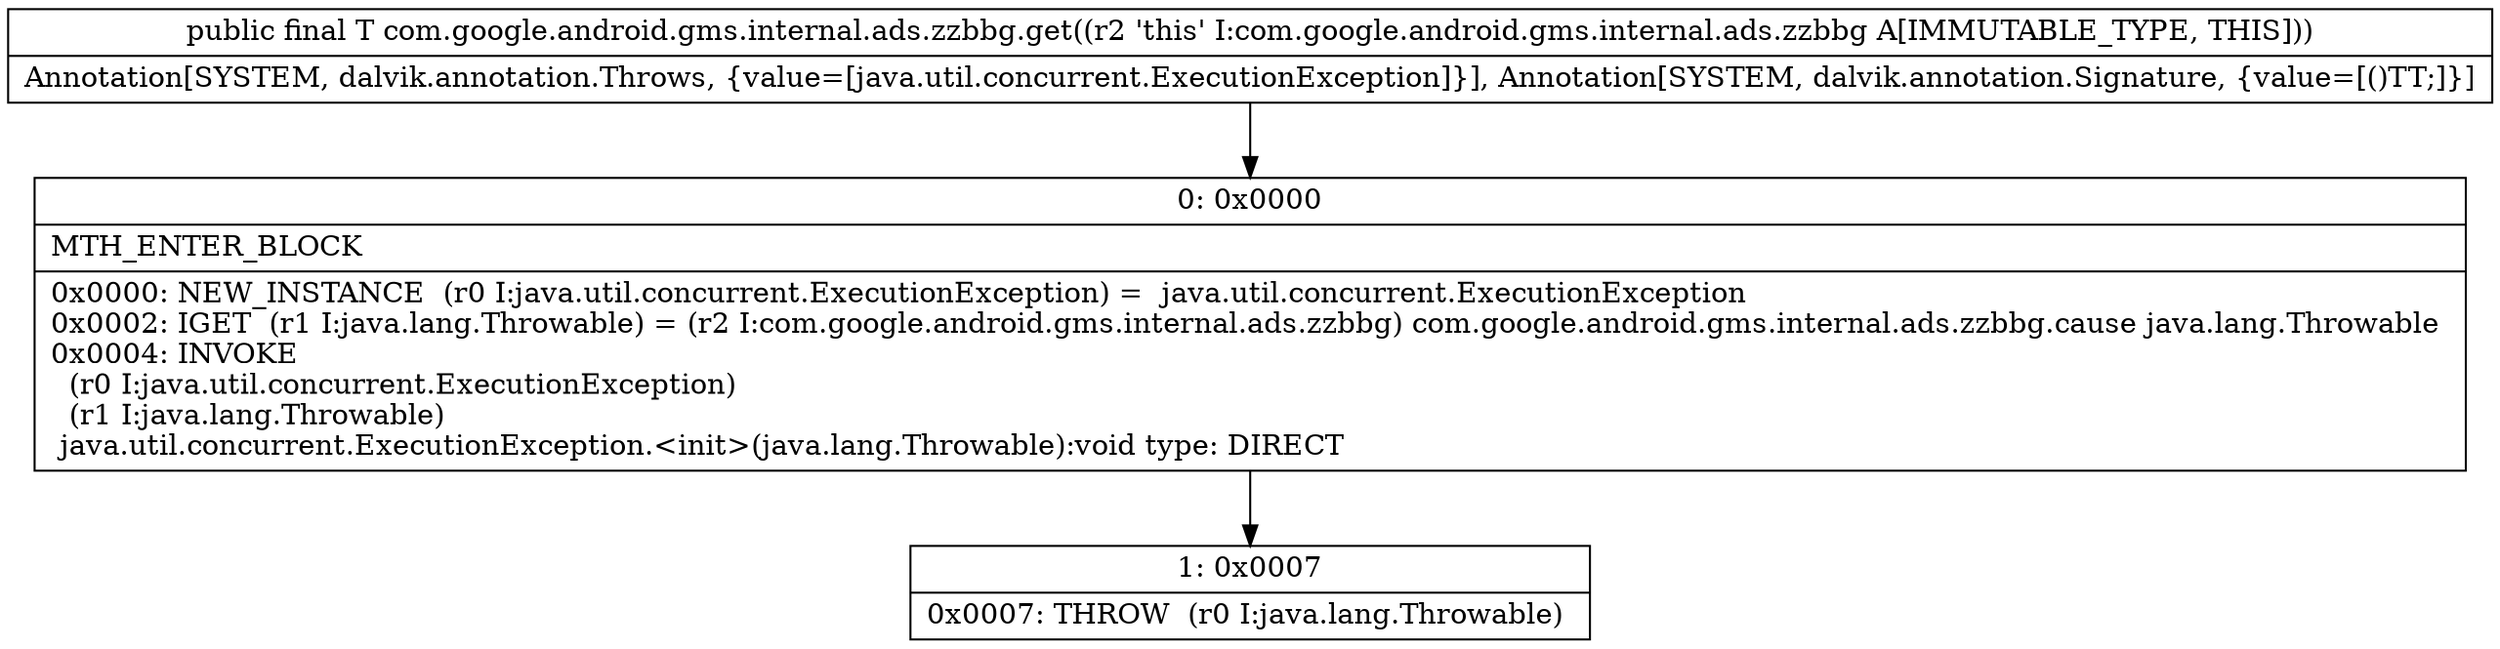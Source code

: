 digraph "CFG forcom.google.android.gms.internal.ads.zzbbg.get()Ljava\/lang\/Object;" {
Node_0 [shape=record,label="{0\:\ 0x0000|MTH_ENTER_BLOCK\l|0x0000: NEW_INSTANCE  (r0 I:java.util.concurrent.ExecutionException) =  java.util.concurrent.ExecutionException \l0x0002: IGET  (r1 I:java.lang.Throwable) = (r2 I:com.google.android.gms.internal.ads.zzbbg) com.google.android.gms.internal.ads.zzbbg.cause java.lang.Throwable \l0x0004: INVOKE  \l  (r0 I:java.util.concurrent.ExecutionException)\l  (r1 I:java.lang.Throwable)\l java.util.concurrent.ExecutionException.\<init\>(java.lang.Throwable):void type: DIRECT \l}"];
Node_1 [shape=record,label="{1\:\ 0x0007|0x0007: THROW  (r0 I:java.lang.Throwable) \l}"];
MethodNode[shape=record,label="{public final T com.google.android.gms.internal.ads.zzbbg.get((r2 'this' I:com.google.android.gms.internal.ads.zzbbg A[IMMUTABLE_TYPE, THIS]))  | Annotation[SYSTEM, dalvik.annotation.Throws, \{value=[java.util.concurrent.ExecutionException]\}], Annotation[SYSTEM, dalvik.annotation.Signature, \{value=[()TT;]\}]\l}"];
MethodNode -> Node_0;
Node_0 -> Node_1;
}

